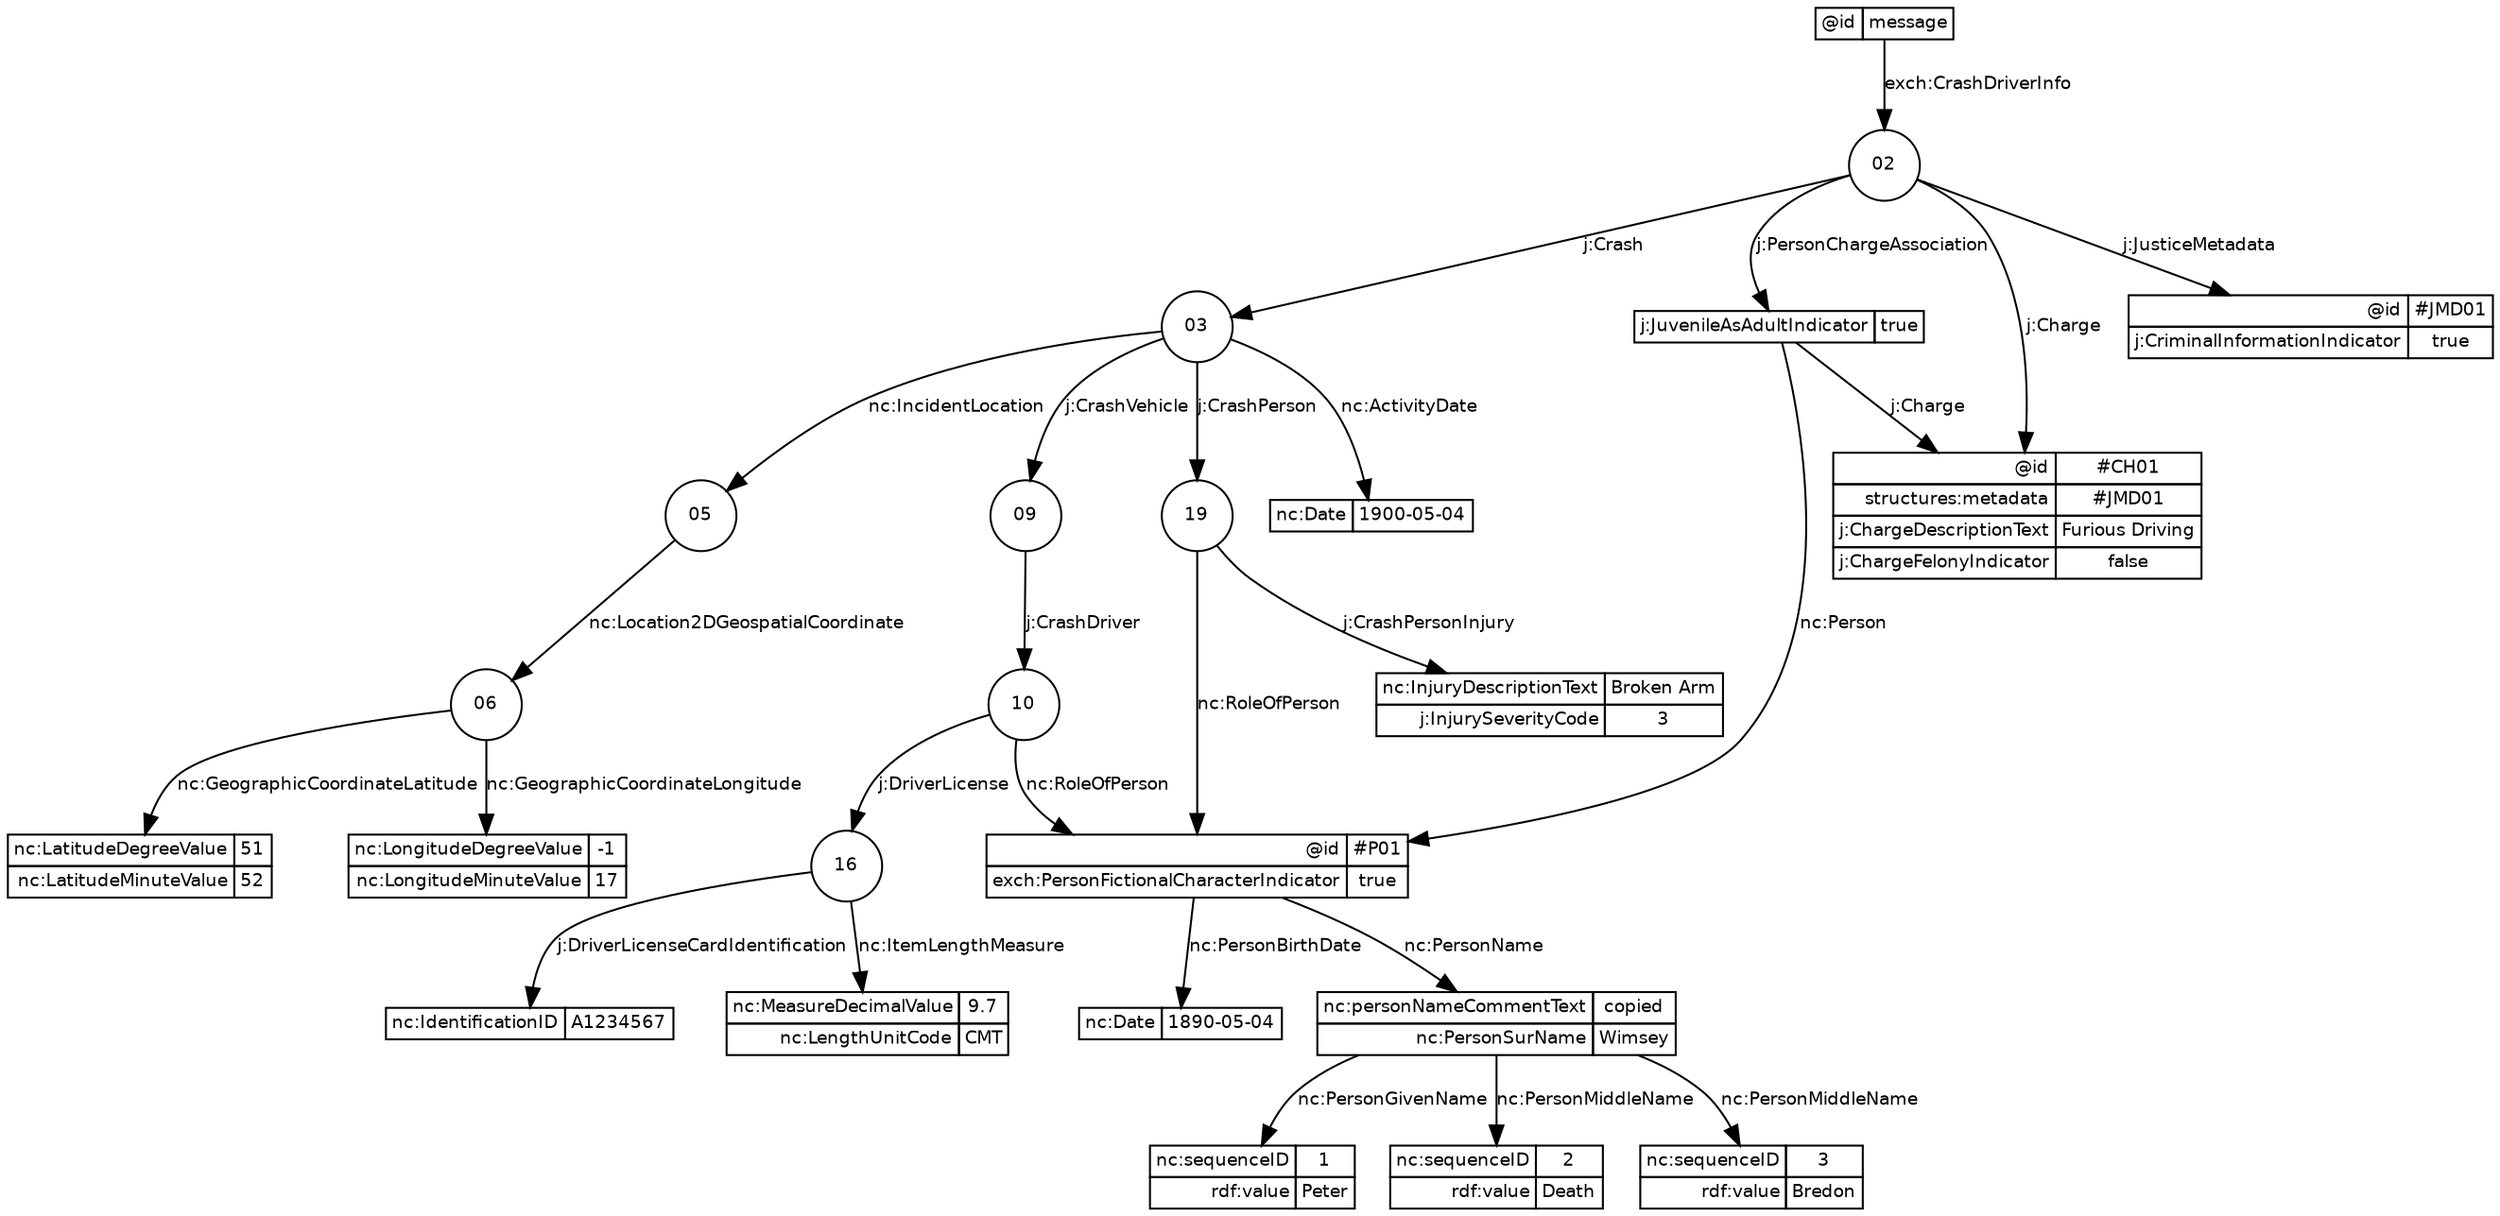 digraph G {
node  [fontname="Helvetica", fontsize="9", margin=0, shape=circle, label=""];
edge  [fontname="Helvetica", fontsize="9"];
graph [fontname="Helvetica", fontsize="9"];
"message" [shape=plain, label=<
<table border="0" cellborder="1" cellspacing="0">
 <tr>
  <td align="right">@id</td>
  <td>message</td>
 </tr>
</table>
>];
"message" -> "02" [label="exch:CrashDriverInfo"];
"02" [label="02"];
"02" -> "03" [label="j:Crash"];
"02" -> "#CH01" [label="j:Charge"];
"02" -> "21" [label="j:PersonChargeAssociation"];
"02" -> "#JMD01" [label="j:JusticeMetadata"];
"03" [label="03"];
"03" -> "04" [label="nc:ActivityDate"];
"03" -> "05" [label="nc:IncidentLocation"];
"03" -> "09" [label="j:CrashVehicle"];
"03" -> "19" [label="j:CrashPerson"];
"04" [shape=plain, label=<
<table border="0" cellborder="1" cellspacing="0">
 <tr>
  <td align="right">nc:Date</td>
  <td>1900-05-04</td>
 </tr>
</table>
>];
"05" [label="05"];
"05" -> "06" [label="nc:Location2DGeospatialCoordinate"];
"06" [label="06"];
"06" -> "07" [label="nc:GeographicCoordinateLatitude"];
"06" -> "08" [label="nc:GeographicCoordinateLongitude"];
"07" [shape=plain, label=<
<table border="0" cellborder="1" cellspacing="0">
 <tr>
  <td align="right">nc:LatitudeDegreeValue</td>
  <td>51</td>
 </tr>
 <tr>
  <td align="right">nc:LatitudeMinuteValue</td>
  <td>52</td>
 </tr>
</table>
>];
"08" [shape=plain, label=<
<table border="0" cellborder="1" cellspacing="0">
 <tr>
  <td align="right">nc:LongitudeDegreeValue</td>
  <td>-1</td>
 </tr>
 <tr>
  <td align="right">nc:LongitudeMinuteValue</td>
  <td>17</td>
 </tr>
</table>
>];
"09" [label="09"];
"09" -> "10" [label="j:CrashDriver"];
"10" [label="10"];
"10" -> "#P01" [label="nc:RoleOfPerson"];
"10" -> "16" [label="j:DriverLicense"];
"#P01" [shape=plain, label=<
<table border="0" cellborder="1" cellspacing="0">
 <tr>
  <td align="right">@id</td>
  <td>#P01</td>
 </tr>
 <tr>
  <td align="right">exch:PersonFictionalCharacterIndicator</td>
  <td>true</td>
 </tr>
</table>
>];
"#P01" -> "11" [label="nc:PersonBirthDate"];
"#P01" -> "12" [label="nc:PersonName"];
"11" [shape=plain, label=<
<table border="0" cellborder="1" cellspacing="0">
 <tr>
  <td align="right">nc:Date</td>
  <td>1890-05-04</td>
 </tr>
</table>
>];
"12" [shape=plain, label=<
<table border="0" cellborder="1" cellspacing="0">
 <tr>
  <td align="right">nc:personNameCommentText</td>
  <td>copied</td>
 </tr>
 <tr>
  <td align="right">nc:PersonSurName</td>
  <td>Wimsey</td>
 </tr>
</table>
>];
"12" -> "13" [label="nc:PersonGivenName"];
"12" -> "14" [label="nc:PersonMiddleName"];
"12" -> "15" [label="nc:PersonMiddleName"];
"13" [shape=plain, label=<
<table border="0" cellborder="1" cellspacing="0">
 <tr>
  <td align="right">nc:sequenceID</td>
  <td>1</td>
 </tr>
 <tr>
  <td align="right">rdf:value</td>
  <td>Peter</td>
 </tr>
</table>
>];
"14" [shape=plain, label=<
<table border="0" cellborder="1" cellspacing="0">
 <tr>
  <td align="right">nc:sequenceID</td>
  <td>2</td>
 </tr>
 <tr>
  <td align="right">rdf:value</td>
  <td>Death</td>
 </tr>
</table>
>];
"15" [shape=plain, label=<
<table border="0" cellborder="1" cellspacing="0">
 <tr>
  <td align="right">nc:sequenceID</td>
  <td>3</td>
 </tr>
 <tr>
  <td align="right">rdf:value</td>
  <td>Bredon</td>
 </tr>
</table>
>];
"16" [label="16"];
"16" -> "17" [label="j:DriverLicenseCardIdentification"];
"16" -> "18" [label="nc:ItemLengthMeasure"];
"17" [shape=plain, label=<
<table border="0" cellborder="1" cellspacing="0">
 <tr>
  <td align="right">nc:IdentificationID</td>
  <td>A1234567</td>
 </tr>
</table>
>];
"18" [shape=plain, label=<
<table border="0" cellborder="1" cellspacing="0">
 <tr>
  <td align="right">nc:MeasureDecimalValue</td>
  <td>9.7</td>
 </tr>
 <tr>
  <td align="right">nc:LengthUnitCode</td>
  <td>CMT</td>
 </tr>
</table>
>];
"19" [label="19"];
"19" -> "#P01" [label="nc:RoleOfPerson"];
"19" -> "20" [label="j:CrashPersonInjury"];
"20" [shape=plain, label=<
<table border="0" cellborder="1" cellspacing="0">
 <tr>
  <td align="right">nc:InjuryDescriptionText</td>
  <td>Broken Arm</td>
 </tr>
 <tr>
  <td align="right">j:InjurySeverityCode</td>
  <td>3</td>
 </tr>
</table>
>];
"#CH01" [shape=plain, label=<
<table border="0" cellborder="1" cellspacing="0">
 <tr>
  <td align="right">@id</td>
  <td>#CH01</td>
 </tr>
 <tr>
  <td align="right">structures:metadata</td>
  <td>#JMD01</td>
 </tr>
 <tr>
  <td align="right">j:ChargeDescriptionText</td>
  <td>Furious Driving</td>
 </tr>
 <tr>
  <td align="right">j:ChargeFelonyIndicator</td>
  <td>false</td>
 </tr>
</table>
>];
"21" [shape=plain, label=<
<table border="0" cellborder="1" cellspacing="0">
 <tr>
  <td align="right">j:JuvenileAsAdultIndicator</td>
  <td>true</td>
 </tr>
</table>
>];
"21" -> "#P01" [label="nc:Person"];
"21" -> "#CH01" [label="j:Charge"];
"#JMD01" [shape=plain, label=<
<table border="0" cellborder="1" cellspacing="0">
 <tr>
  <td align="right">@id</td>
  <td>#JMD01</td>
 </tr>
 <tr>
  <td align="right">j:CriminalInformationIndicator</td>
  <td>true</td>
 </tr>
</table>
>];
}
